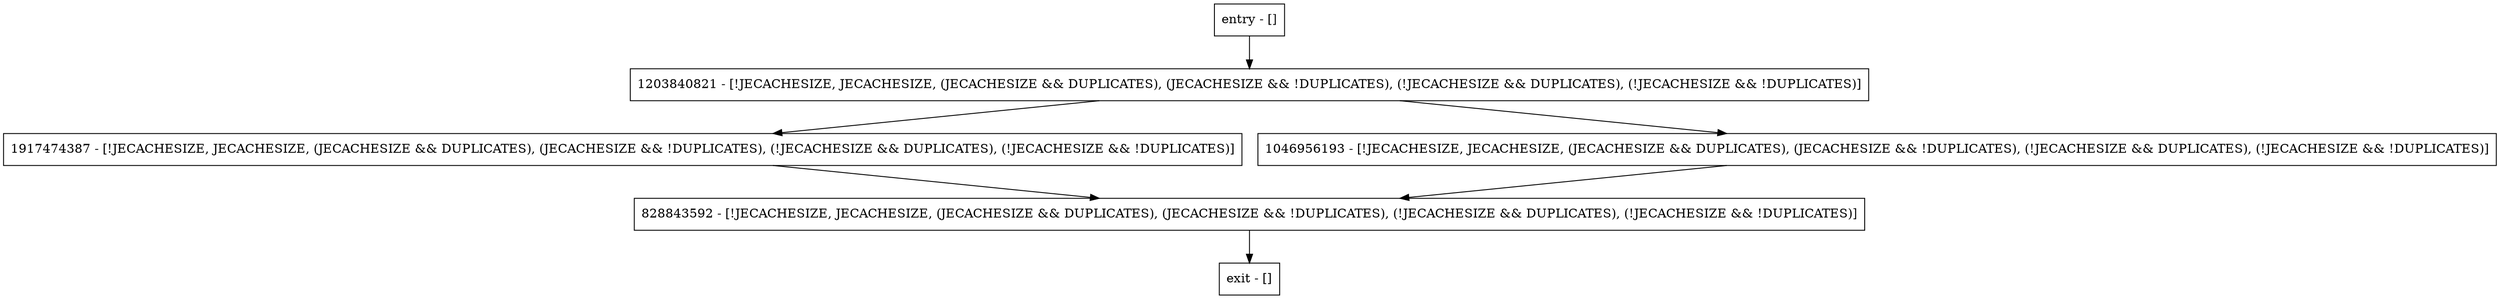 digraph getSortedDuplicates {
node [shape=record];
entry [label="entry - []"];
exit [label="exit - []"];
828843592 [label="828843592 - [!JECACHESIZE, JECACHESIZE, (JECACHESIZE && DUPLICATES), (JECACHESIZE && !DUPLICATES), (!JECACHESIZE && DUPLICATES), (!JECACHESIZE && !DUPLICATES)]"];
1203840821 [label="1203840821 - [!JECACHESIZE, JECACHESIZE, (JECACHESIZE && DUPLICATES), (JECACHESIZE && !DUPLICATES), (!JECACHESIZE && DUPLICATES), (!JECACHESIZE && !DUPLICATES)]"];
1917474387 [label="1917474387 - [!JECACHESIZE, JECACHESIZE, (JECACHESIZE && DUPLICATES), (JECACHESIZE && !DUPLICATES), (!JECACHESIZE && DUPLICATES), (!JECACHESIZE && !DUPLICATES)]"];
1046956193 [label="1046956193 - [!JECACHESIZE, JECACHESIZE, (JECACHESIZE && DUPLICATES), (JECACHESIZE && !DUPLICATES), (!JECACHESIZE && DUPLICATES), (!JECACHESIZE && !DUPLICATES)]"];
entry;
exit;
entry -> 1203840821;
828843592 -> exit;
1203840821 -> 1917474387;
1203840821 -> 1046956193;
1917474387 -> 828843592;
1046956193 -> 828843592;
}
